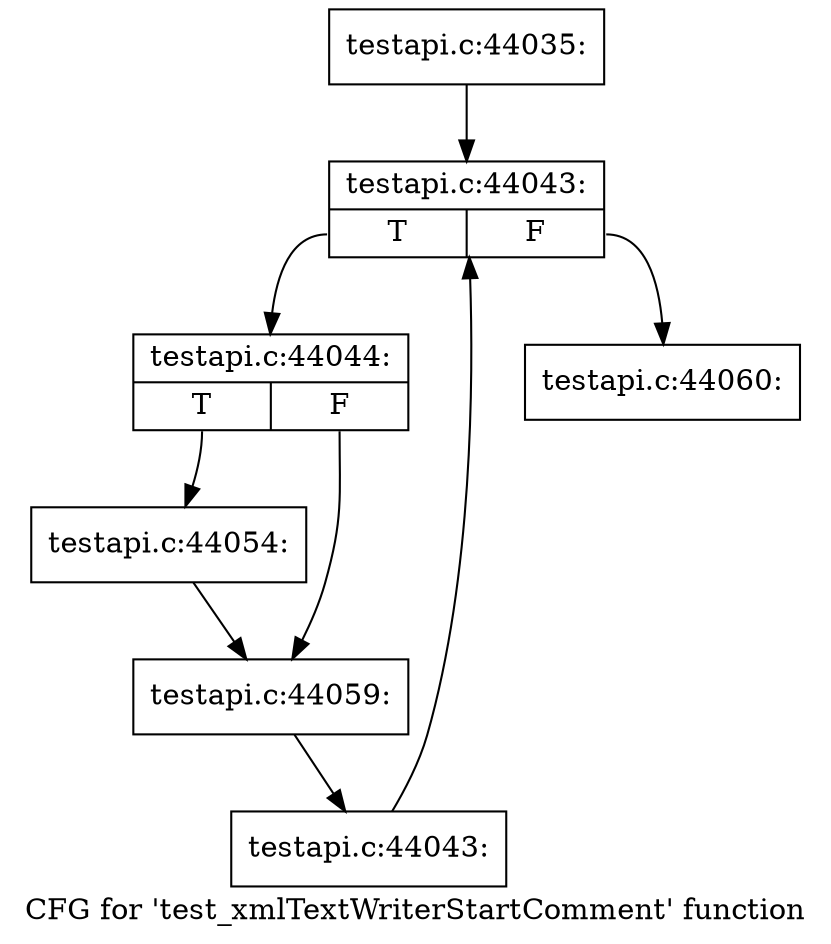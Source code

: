 digraph "CFG for 'test_xmlTextWriterStartComment' function" {
	label="CFG for 'test_xmlTextWriterStartComment' function";

	Node0x584ced0 [shape=record,label="{testapi.c:44035:}"];
	Node0x584ced0 -> Node0x585ddd0;
	Node0x585ddd0 [shape=record,label="{testapi.c:44043:|{<s0>T|<s1>F}}"];
	Node0x585ddd0:s0 -> Node0x585e0b0;
	Node0x585ddd0:s1 -> Node0x585dc30;
	Node0x585e0b0 [shape=record,label="{testapi.c:44044:|{<s0>T|<s1>F}}"];
	Node0x585e0b0:s0 -> Node0x585ef10;
	Node0x585e0b0:s1 -> Node0x585f6e0;
	Node0x585ef10 [shape=record,label="{testapi.c:44054:}"];
	Node0x585ef10 -> Node0x585f6e0;
	Node0x585f6e0 [shape=record,label="{testapi.c:44059:}"];
	Node0x585f6e0 -> Node0x585e020;
	Node0x585e020 [shape=record,label="{testapi.c:44043:}"];
	Node0x585e020 -> Node0x585ddd0;
	Node0x585dc30 [shape=record,label="{testapi.c:44060:}"];
}
